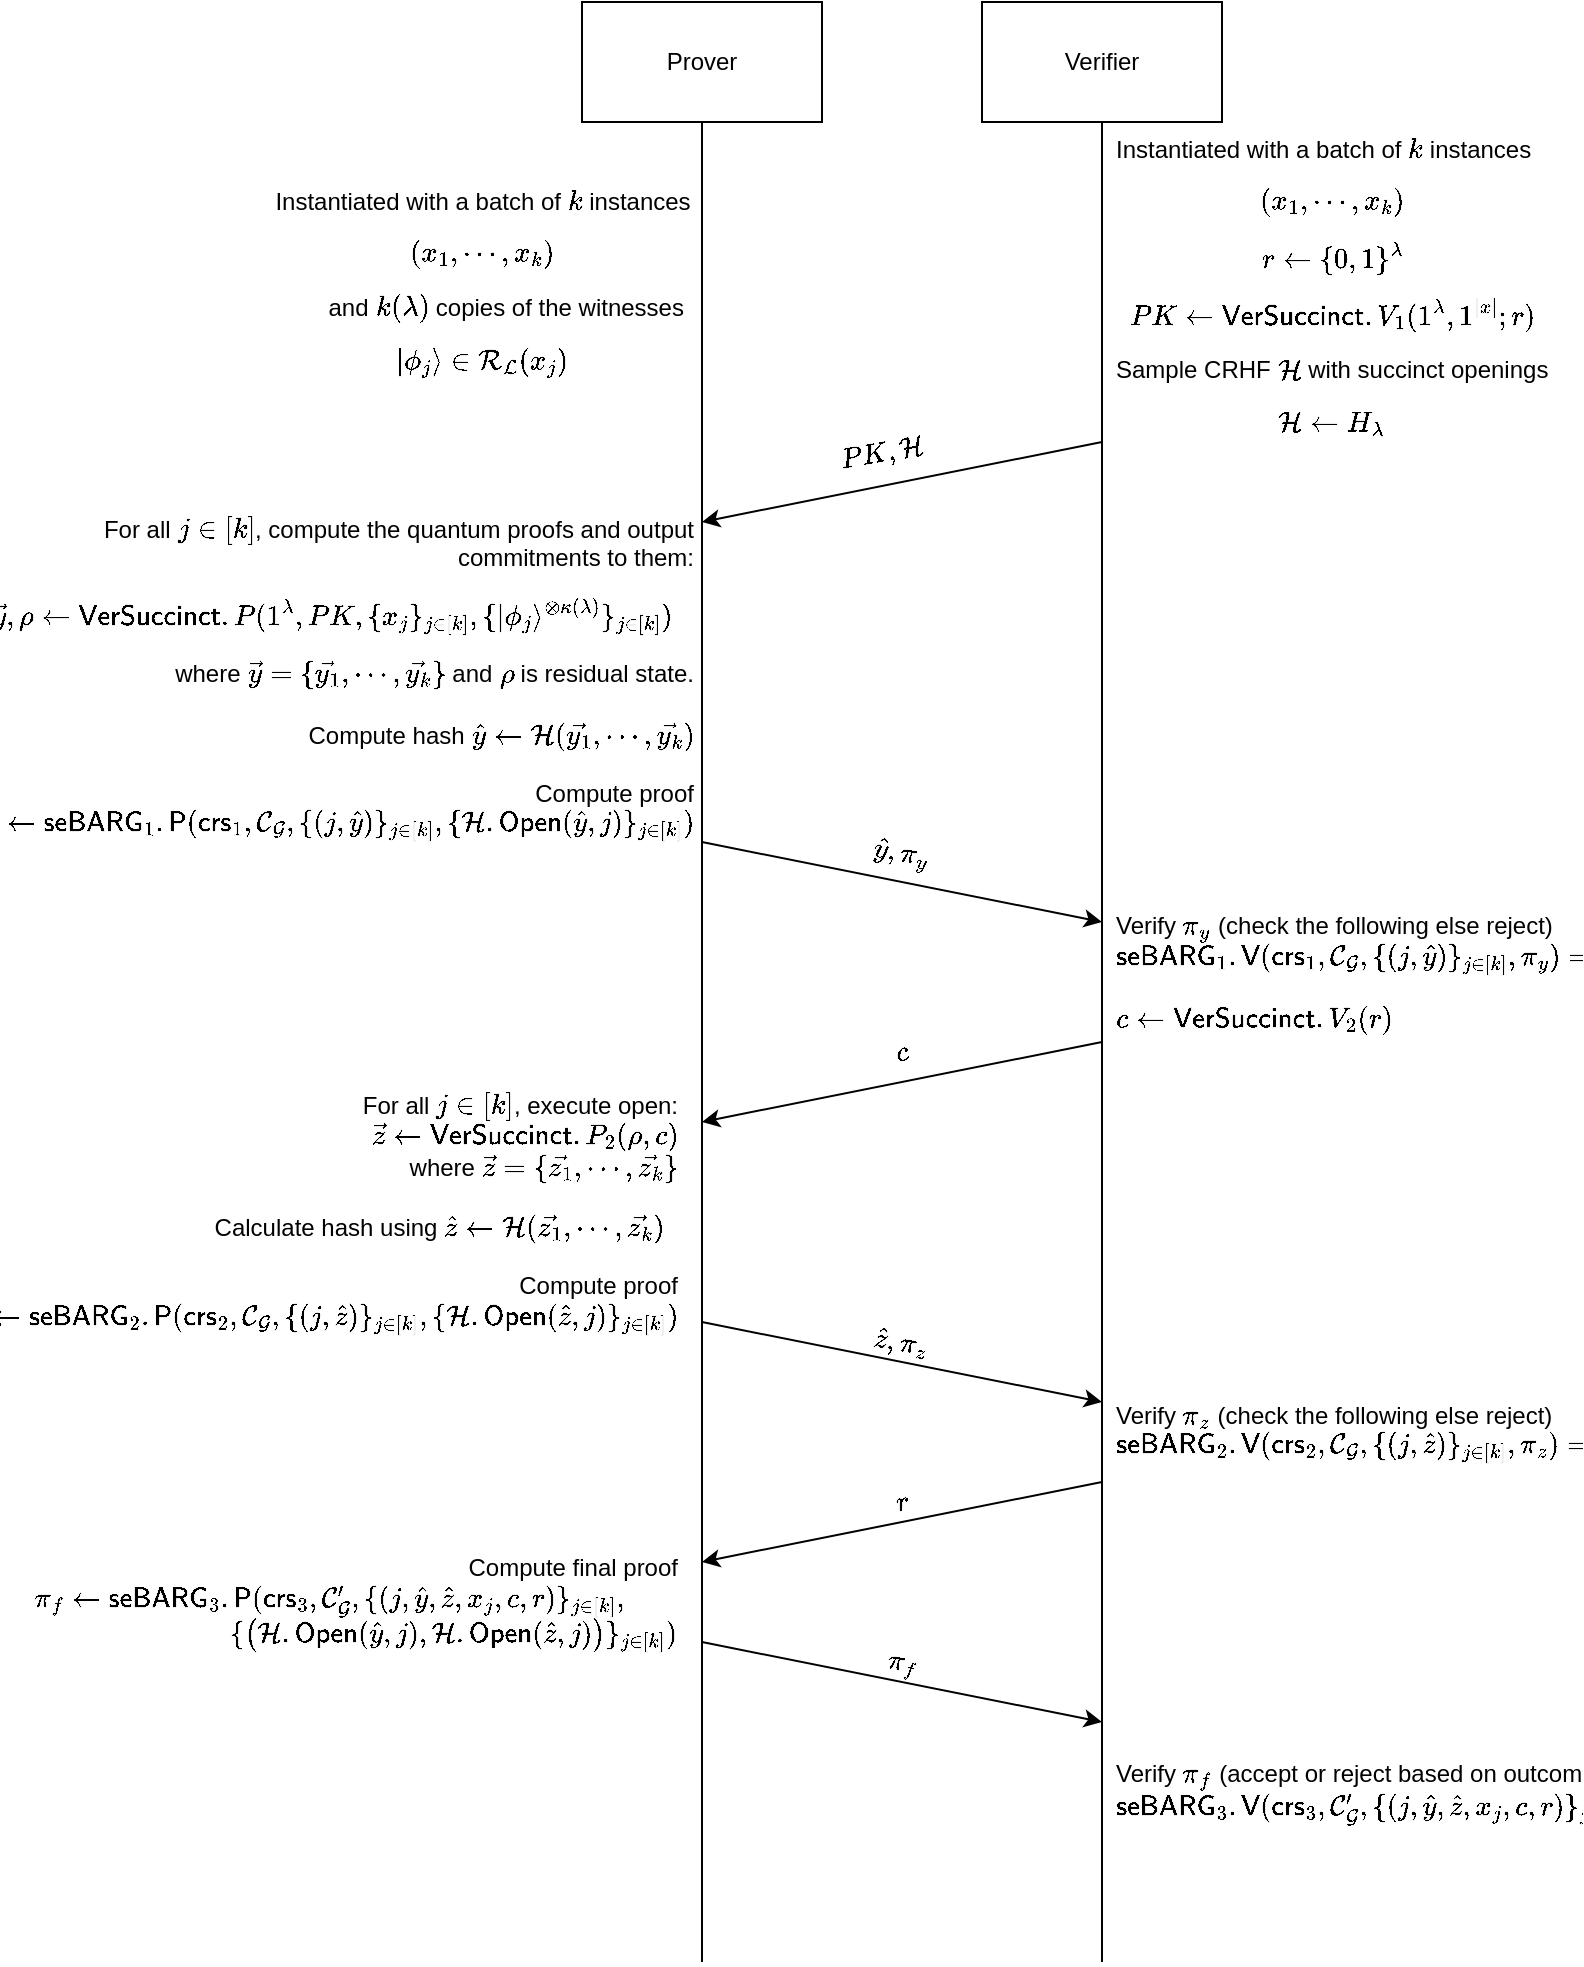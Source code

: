 <mxfile version="22.1.11" type="github">
  <diagram name="Page-1" id="zGF4_sGwjLN_Bwj6_8bX">
    <mxGraphModel dx="1011" dy="637" grid="1" gridSize="10" guides="1" tooltips="1" connect="1" arrows="1" fold="1" page="1" pageScale="1" pageWidth="850" pageHeight="1100" math="1" shadow="0">
      <root>
        <mxCell id="0" />
        <mxCell id="1" parent="0" />
        <mxCell id="sPJzRjz7QlaesaV_H4-O-1" value="Prover" style="rounded=0;whiteSpace=wrap;html=1;" parent="1" vertex="1">
          <mxGeometry x="310" y="60" width="120" height="60" as="geometry" />
        </mxCell>
        <mxCell id="sPJzRjz7QlaesaV_H4-O-2" value="Verifier" style="rounded=0;whiteSpace=wrap;html=1;" parent="1" vertex="1">
          <mxGeometry x="510" y="60" width="120" height="60" as="geometry" />
        </mxCell>
        <mxCell id="sPJzRjz7QlaesaV_H4-O-3" value="" style="endArrow=none;html=1;rounded=0;entryX=0.5;entryY=1;entryDx=0;entryDy=0;" parent="1" target="sPJzRjz7QlaesaV_H4-O-1" edge="1">
          <mxGeometry width="50" height="50" relative="1" as="geometry">
            <mxPoint x="370" y="1040" as="sourcePoint" />
            <mxPoint x="370" y="170" as="targetPoint" />
          </mxGeometry>
        </mxCell>
        <mxCell id="sPJzRjz7QlaesaV_H4-O-4" value="" style="endArrow=none;html=1;rounded=0;entryX=0.5;entryY=1;entryDx=0;entryDy=0;" parent="1" target="sPJzRjz7QlaesaV_H4-O-2" edge="1">
          <mxGeometry width="50" height="50" relative="1" as="geometry">
            <mxPoint x="570" y="1040" as="sourcePoint" />
            <mxPoint x="569.5" y="170" as="targetPoint" />
          </mxGeometry>
        </mxCell>
        <mxCell id="sPJzRjz7QlaesaV_H4-O-5" value="" style="endArrow=classic;html=1;rounded=0;" parent="1" edge="1">
          <mxGeometry width="50" height="50" relative="1" as="geometry">
            <mxPoint x="570" y="280" as="sourcePoint" />
            <mxPoint x="370" y="320" as="targetPoint" />
          </mxGeometry>
        </mxCell>
        <mxCell id="sPJzRjz7QlaesaV_H4-O-6" value="$$PK, \mathcal{H}$$" style="text;html=1;strokeColor=none;fillColor=none;align=center;verticalAlign=middle;whiteSpace=wrap;rounded=0;rotation=-10;" parent="1" vertex="1">
          <mxGeometry x="345" y="270" width="230" height="30" as="geometry" />
        </mxCell>
        <mxCell id="sPJzRjz7QlaesaV_H4-O-7" value="&lt;div style=&quot;border-color: var(--border-color);&quot;&gt;Instantiated with a batch of \(k\) instances&lt;/div&gt;&lt;div style=&quot;border-color: var(--border-color);&quot;&gt;$$(x_1,\cdots,x_k)$$&lt;/div&gt;&lt;div style=&quot;border-color: var(--border-color);&quot;&gt;$$ r \leftarrow \{0,1\}^\lambda$$ $$PK \leftarrow \mathsf{VerSuccinct}.V_1(1^\lambda, 1^{|x|}; r)$$&lt;/div&gt;&lt;div style=&quot;border-color: var(--border-color);&quot;&gt;Sample CRHF \(\mathcal{H}\) with succinct openings&lt;/div&gt;&lt;div style=&quot;border-color: var(--border-color);&quot;&gt;$$\mathcal{H} \gets H_\lambda$$&lt;/div&gt;" style="text;html=1;strokeColor=none;fillColor=none;align=left;verticalAlign=middle;whiteSpace=wrap;rounded=0;" parent="1" vertex="1">
          <mxGeometry x="575" y="120" width="235" height="175" as="geometry" />
        </mxCell>
        <mxCell id="sPJzRjz7QlaesaV_H4-O-8" value="&lt;div style=&quot;text-align: right;&quot;&gt;Instantiated with a batch of \(k\) instances&lt;/div&gt;&lt;div style=&quot;text-align: right;&quot;&gt;$$(x_1,\cdots,x_k)$$&lt;/div&gt;&lt;div style=&quot;text-align: right;&quot;&gt;and \(k(\lambda)\) copies of the witnesses&amp;nbsp;&lt;/div&gt;&lt;div style=&quot;text-align: right;&quot;&gt;$$|\phi_j\rangle \in \mathcal{R_L}(x_j)$$&amp;nbsp;&lt;/div&gt;&lt;div style=&quot;&quot;&gt;&lt;div style=&quot;&quot;&gt;&lt;br&gt;&lt;/div&gt;&lt;/div&gt;" style="text;html=1;strokeColor=none;fillColor=none;align=center;verticalAlign=middle;whiteSpace=wrap;rounded=0;" parent="1" vertex="1">
          <mxGeometry x="152.5" y="100" width="215" height="240" as="geometry" />
        </mxCell>
        <mxCell id="sPJzRjz7QlaesaV_H4-O-9" value="&lt;div style=&quot;&quot;&gt;For all \(j \in [k]\), compute the quantum proofs and output commitments to them:&lt;/div&gt;&lt;div style=&quot;&quot;&gt;$$\vec{y}, \rho\gets\mathsf{VerSuccinct}.P(1^\lambda, &amp;nbsp;PK, \{x_j\}_{j\in [k]}, \{|\phi_j\rangle^{\otimes \kappa(\lambda)}\}_{j \in [k]})$$&lt;/div&gt;&lt;div style=&quot;&quot;&gt;where \(\vec{y}=\{\vec{y_1}, \cdots, \vec{y_k}\}\) and \(\rho\) is residual state.&lt;/div&gt;&lt;div style=&quot;&quot;&gt;&lt;br&gt;&lt;/div&gt;&lt;div style=&quot;&quot;&gt;Compute hash \(\hat{y} \gets \mathcal{H}(\vec{y_1}, \cdots, \vec{y_k})\)&lt;/div&gt;&lt;div style=&quot;&quot;&gt;&lt;br&gt;&lt;/div&gt;&lt;div style=&quot;&quot;&gt;Compute proof \(\pi_y \gets \mathsf{seBARG}_1.\mathsf{P}(\mathsf{crs}_1, \mathcal{C_G}, \{(j, \hat{y})\}_{j \in [k]}, \{\mathcal{H}.\mathsf{Open}(\hat{y}, j)\}_{j\in[k]}) &amp;nbsp;\)&lt;/div&gt;&lt;div style=&quot;&quot;&gt;&lt;br&gt;&lt;/div&gt;" style="text;html=1;strokeColor=none;fillColor=none;align=right;verticalAlign=middle;whiteSpace=wrap;rounded=0;" parent="1" vertex="1">
          <mxGeometry x="20" y="310" width="347.5" height="190" as="geometry" />
        </mxCell>
        <mxCell id="sPJzRjz7QlaesaV_H4-O-10" value="" style="endArrow=classic;html=1;rounded=0;" parent="1" edge="1">
          <mxGeometry width="50" height="50" relative="1" as="geometry">
            <mxPoint x="370" y="480" as="sourcePoint" />
            <mxPoint x="570" y="520" as="targetPoint" />
          </mxGeometry>
        </mxCell>
        <mxCell id="sPJzRjz7QlaesaV_H4-O-11" value="$$\hat{y}, \pi_y$$" style="text;html=1;strokeColor=none;fillColor=none;align=center;verticalAlign=middle;whiteSpace=wrap;rounded=0;rotation=10;" parent="1" vertex="1">
          <mxGeometry x="355" y="470" width="230" height="30" as="geometry" />
        </mxCell>
        <mxCell id="sPJzRjz7QlaesaV_H4-O-12" value="Verify \( \pi_y \) (check the following else reject)&lt;br&gt;\( \mathsf{seBARG}_1.\mathsf{V}(\mathsf{crs}_1, \mathcal{C_G}, \{(j, \hat{y})\}_{j \in [k]}, \pi_y) = 1\)&lt;br&gt;&lt;br&gt;\(c \leftarrow&amp;nbsp;\mathsf{VerSuccinct}.V_2(r)\)" style="text;html=1;strokeColor=none;fillColor=none;align=left;verticalAlign=middle;whiteSpace=wrap;rounded=0;" parent="1" vertex="1">
          <mxGeometry x="575" y="510" width="235" height="70" as="geometry" />
        </mxCell>
        <mxCell id="sPJzRjz7QlaesaV_H4-O-13" value="" style="endArrow=classic;html=1;rounded=0;" parent="1" edge="1">
          <mxGeometry width="50" height="50" relative="1" as="geometry">
            <mxPoint x="570" y="580" as="sourcePoint" />
            <mxPoint x="370" y="620" as="targetPoint" />
          </mxGeometry>
        </mxCell>
        <mxCell id="sPJzRjz7QlaesaV_H4-O-15" value="&lt;div style=&quot;&quot;&gt;&lt;div style=&quot;border-color: var(--border-color);&quot;&gt;For all \(j \in [k]\), execute open:&lt;/div&gt;&lt;div style=&quot;border-color: var(--border-color);&quot;&gt;\(\vec{z} \gets \mathsf{VerSuccinct}.P_2(\rho, c)\)&lt;/div&gt;&lt;div style=&quot;border-color: var(--border-color);&quot;&gt;where \(\vec{z}=\{\vec{z_1}, \cdots, \vec{z_k}\}\)&lt;/div&gt;&lt;div style=&quot;border-color: var(--border-color);&quot;&gt;&lt;br&gt;&lt;/div&gt;&lt;div style=&quot;border-color: var(--border-color);&quot;&gt;Calculate hash using \(\hat{z} \gets \mathcal{H}(\vec{z_1}, \cdots, \vec{z_k})\) &amp;nbsp;&lt;/div&gt;&lt;div style=&quot;border-color: var(--border-color);&quot;&gt;&lt;br&gt;&lt;/div&gt;&lt;div style=&quot;border-color: var(--border-color);&quot;&gt;Compute proof \(\pi_z \gets \mathsf{seBARG}_2.\mathsf{P}(\mathsf{crs}_2, \mathcal{C_G}, \{(j, \hat{z})\}_{j \in [k]}, \{\mathcal{H}.\mathsf{Open}(\hat{z}, j)\}_{j\in[k]}) \)&lt;/div&gt;&lt;/div&gt;" style="text;html=1;strokeColor=none;fillColor=none;align=right;verticalAlign=middle;whiteSpace=wrap;rounded=0;" parent="1" vertex="1">
          <mxGeometry x="130" y="560" width="230" height="210" as="geometry" />
        </mxCell>
        <mxCell id="sPJzRjz7QlaesaV_H4-O-16" value="" style="endArrow=classic;html=1;rounded=0;" parent="1" edge="1">
          <mxGeometry width="50" height="50" relative="1" as="geometry">
            <mxPoint x="370" y="720" as="sourcePoint" />
            <mxPoint x="570" y="760" as="targetPoint" />
          </mxGeometry>
        </mxCell>
        <mxCell id="sPJzRjz7QlaesaV_H4-O-17" value="$$\hat{z}, \pi_z$$" style="text;html=1;strokeColor=none;fillColor=none;align=center;verticalAlign=middle;whiteSpace=wrap;rounded=0;rotation=10;" parent="1" vertex="1">
          <mxGeometry x="385" y="720" width="170" height="20" as="geometry" />
        </mxCell>
        <mxCell id="sPJzRjz7QlaesaV_H4-O-21" value="$$c$$" style="text;html=1;strokeColor=none;fillColor=none;align=center;verticalAlign=middle;whiteSpace=wrap;rounded=0;rotation=-10;" parent="1" vertex="1">
          <mxGeometry x="355" y="570" width="230" height="30" as="geometry" />
        </mxCell>
        <mxCell id="sPJzRjz7QlaesaV_H4-O-23" value="$$r$$" style="text;html=1;strokeColor=none;fillColor=none;align=center;verticalAlign=middle;whiteSpace=wrap;rounded=0;rotation=-10;" parent="1" vertex="1">
          <mxGeometry x="385" y="800" width="170" height="20" as="geometry" />
        </mxCell>
        <mxCell id="sPJzRjz7QlaesaV_H4-O-24" value="" style="endArrow=classic;html=1;rounded=0;" parent="1" edge="1">
          <mxGeometry width="50" height="50" relative="1" as="geometry">
            <mxPoint x="570" y="800" as="sourcePoint" />
            <mxPoint x="370" y="840" as="targetPoint" />
          </mxGeometry>
        </mxCell>
        <mxCell id="4qfvDum28lmg35ltrxRS-2" value="" style="endArrow=classic;html=1;rounded=0;" edge="1" parent="1">
          <mxGeometry width="50" height="50" relative="1" as="geometry">
            <mxPoint x="370" y="880" as="sourcePoint" />
            <mxPoint x="570" y="920" as="targetPoint" />
          </mxGeometry>
        </mxCell>
        <mxCell id="4qfvDum28lmg35ltrxRS-3" value="$$\pi_f$$" style="text;html=1;strokeColor=none;fillColor=none;align=center;verticalAlign=middle;whiteSpace=wrap;rounded=0;rotation=10;" vertex="1" parent="1">
          <mxGeometry x="385" y="880" width="170" height="20" as="geometry" />
        </mxCell>
        <mxCell id="4qfvDum28lmg35ltrxRS-4" value="Verify \( \pi_z \) (check the following else reject)&lt;br&gt;\( \mathsf{seBARG}_2.\mathsf{V}(\mathsf{crs}_2, \mathcal{C_G}, \{(j, \hat{z})\}_{j \in [k]}, \pi_z) = 1\)" style="text;html=1;strokeColor=none;fillColor=none;align=left;verticalAlign=middle;whiteSpace=wrap;rounded=0;" vertex="1" parent="1">
          <mxGeometry x="575" y="740" width="235" height="70" as="geometry" />
        </mxCell>
        <mxCell id="4qfvDum28lmg35ltrxRS-5" value="Verify \( \pi_f \) (accept or reject based on outcome)&lt;br&gt;\( \mathsf{seBARG}_3.\mathsf{V}(\mathsf{crs}_3, \mathcal{C_G&#39;}, \{(j, \hat{y}, \hat{z}, x_j, c, r)\}_{j \in [k]}, \pi_f)\)" style="text;html=1;strokeColor=none;fillColor=none;align=left;verticalAlign=middle;whiteSpace=wrap;rounded=0;" vertex="1" parent="1">
          <mxGeometry x="575" y="920" width="235" height="70" as="geometry" />
        </mxCell>
        <mxCell id="4qfvDum28lmg35ltrxRS-7" value="Compute final proof&lt;br style=&quot;border-color: var(--border-color);&quot;&gt;&lt;span style=&quot;&quot;&gt;\(\pi_f \gets \mathsf{seBARG}_3.\mathsf{P}(\mathsf{crs}_3,\\\mathcal{C_G&#39;},\{(j, \hat{y}, \hat{z}, x_j, c, r)\}_{j \in [k]},\)&lt;/span&gt;&lt;span style=&quot;border-color: var(--border-color);&quot;&gt;&lt;span style=&quot;white-space: pre;&quot;&gt;&amp;nbsp;&amp;nbsp;&amp;nbsp;&amp;nbsp;&lt;/span&gt;&lt;span style=&quot;border-color: var(--border-color);&quot;&gt;&lt;span style=&quot;white-space: pre;&quot;&gt;&amp;nbsp;&amp;nbsp;&amp;nbsp;&amp;nbsp;&lt;/span&gt;&lt;/span&gt;&lt;/span&gt;&lt;br style=&quot;border-color: var(--border-color);&quot;&gt;&lt;span style=&quot;&quot;&gt;\(\{\left(\mathcal{H}.\mathsf{Open}(\hat{y}, j),\mathcal{H}.\mathsf{Open}(\hat{z}, j)\right)\}_{j\in[k]})\)&lt;/span&gt;" style="text;html=1;strokeColor=none;fillColor=none;align=right;verticalAlign=middle;whiteSpace=wrap;rounded=0;" vertex="1" parent="1">
          <mxGeometry x="30" y="830" width="330" height="60" as="geometry" />
        </mxCell>
      </root>
    </mxGraphModel>
  </diagram>
</mxfile>
